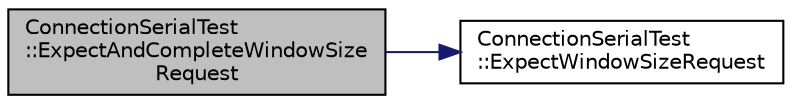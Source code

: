 digraph "ConnectionSerialTest::ExpectAndCompleteWindowSizeRequest"
{
 // INTERACTIVE_SVG=YES
  edge [fontname="Helvetica",fontsize="10",labelfontname="Helvetica",labelfontsize="10"];
  node [fontname="Helvetica",fontsize="10",shape=record];
  rankdir="LR";
  Node19 [label="ConnectionSerialTest\l::ExpectAndCompleteWindowSize\lRequest",height=0.2,width=0.4,color="black", fillcolor="grey75", style="filled", fontcolor="black"];
  Node19 -> Node20 [color="midnightblue",fontsize="10",style="solid",fontname="Helvetica"];
  Node20 [label="ConnectionSerialTest\l::ExpectWindowSizeRequest",height=0.2,width=0.4,color="black", fillcolor="white", style="filled",URL="$d9/d48/class_connection_serial_test.html#a37bba74002e31a004ba6d6dd051c9917"];
}
